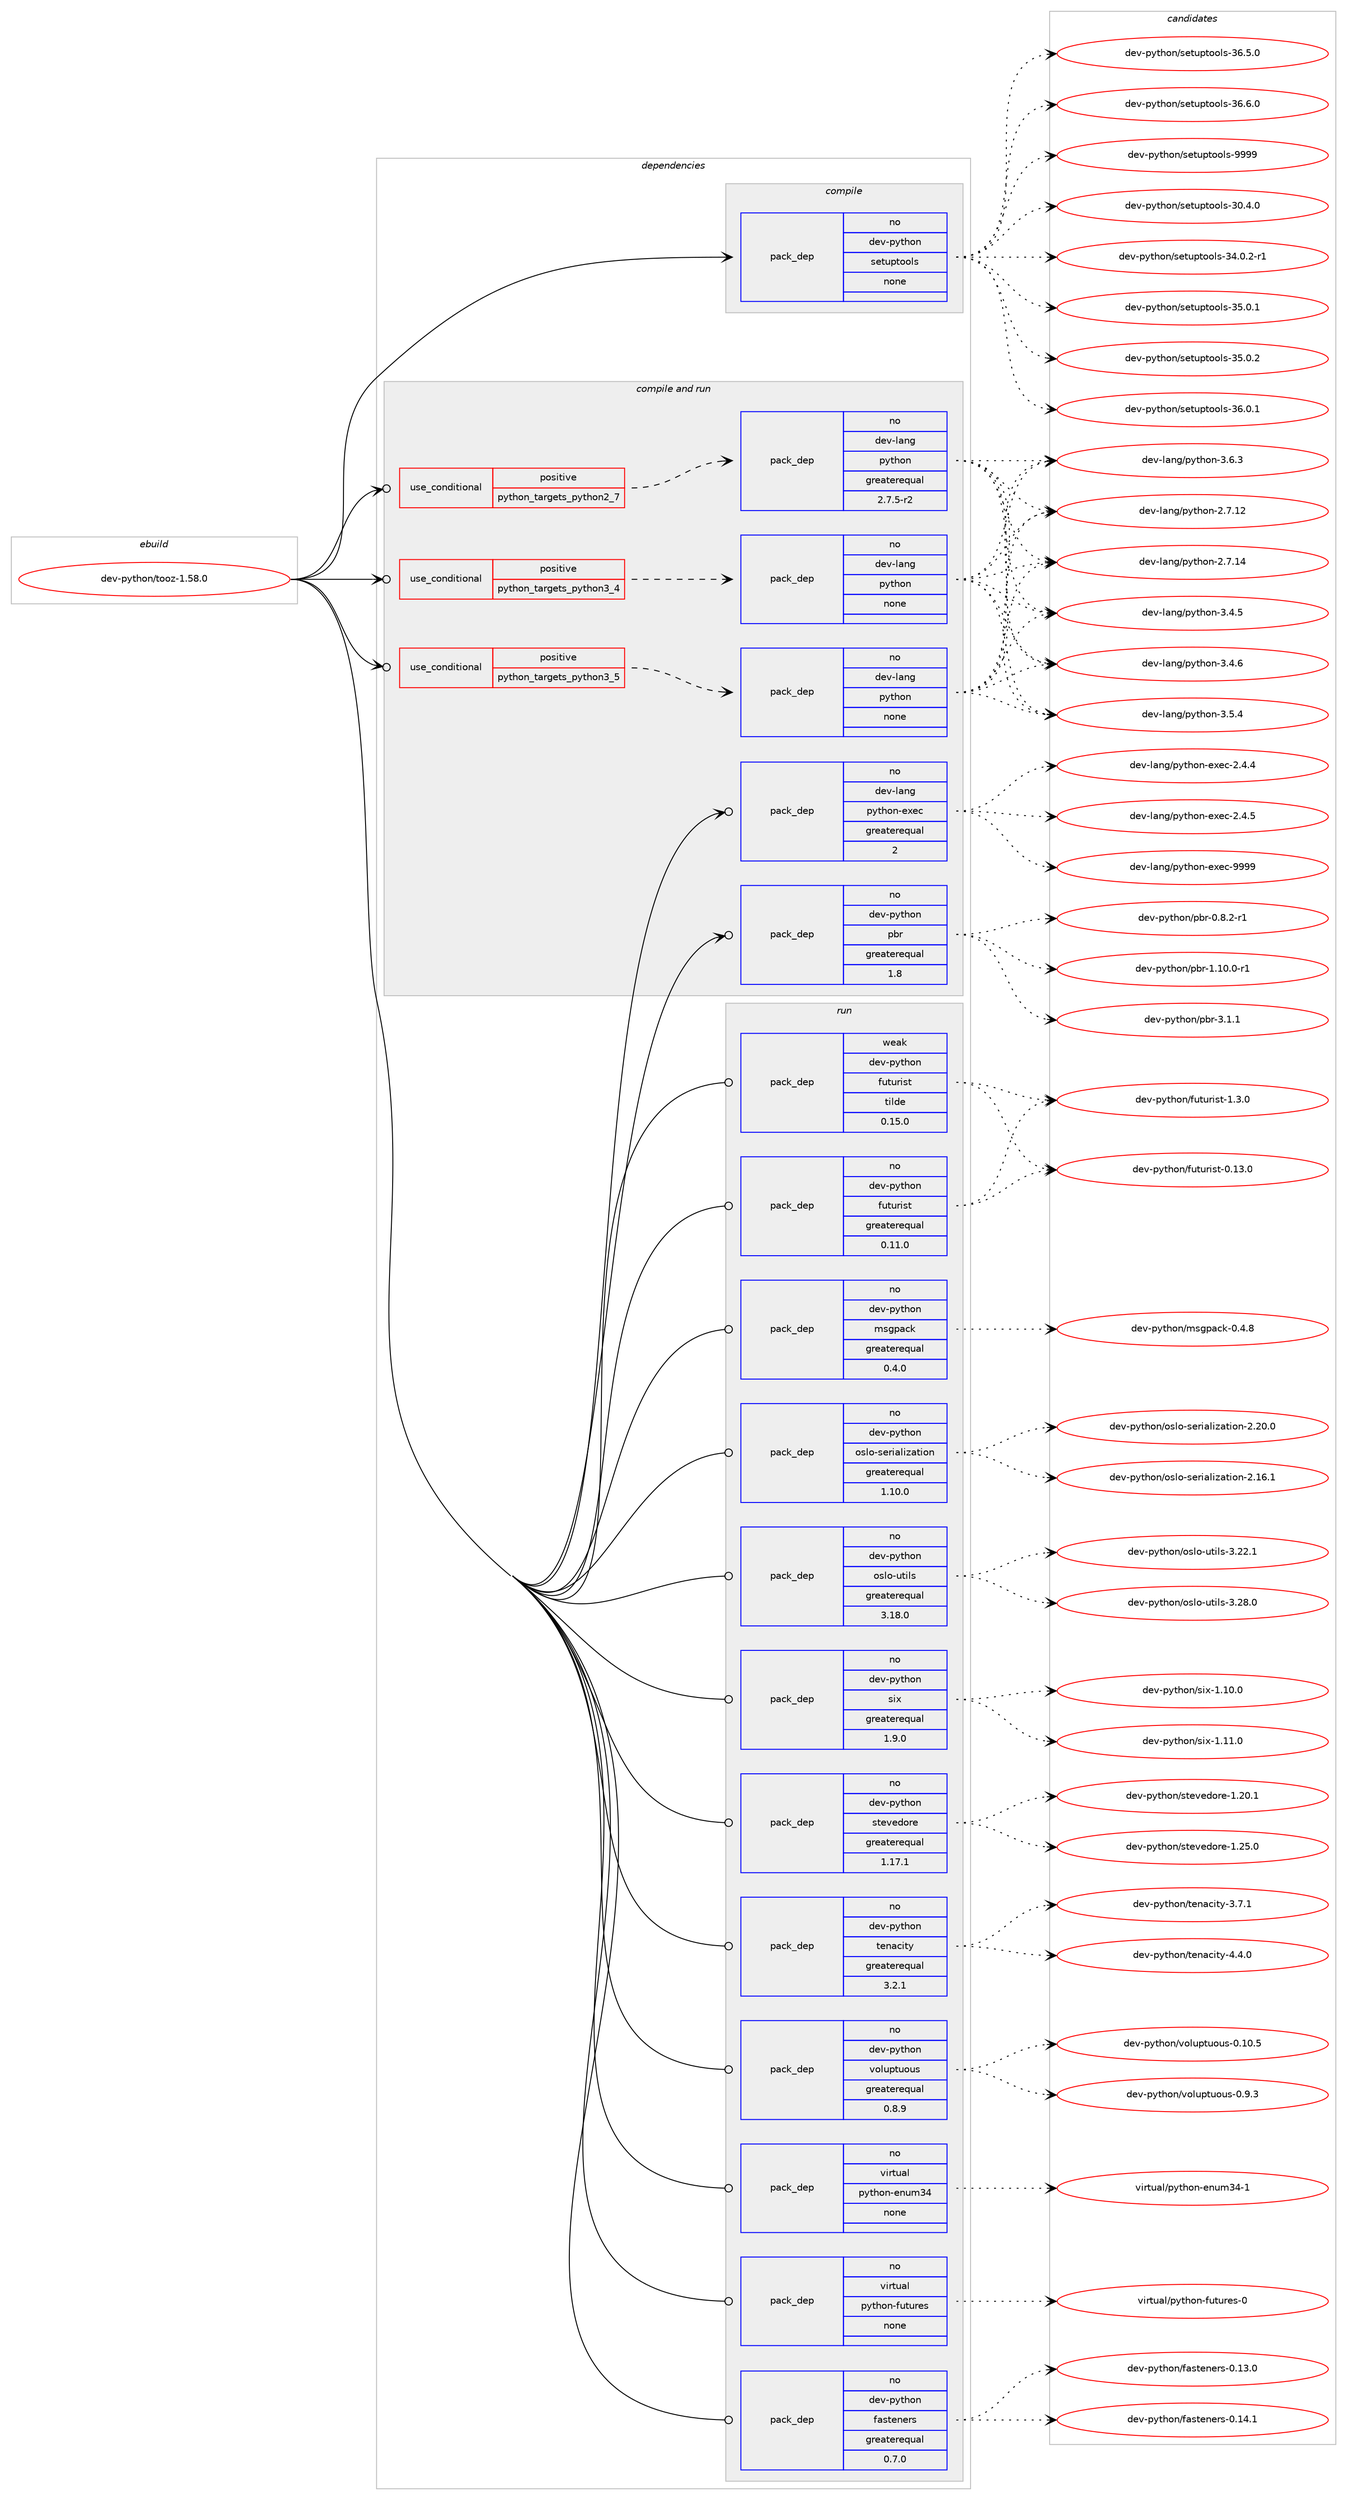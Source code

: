 digraph prolog {

# *************
# Graph options
# *************

newrank=true;
concentrate=true;
compound=true;
graph [rankdir=LR,fontname=Helvetica,fontsize=10,ranksep=1.5];#, ranksep=2.5, nodesep=0.2];
edge  [arrowhead=vee];
node  [fontname=Helvetica,fontsize=10];

# **********
# The ebuild
# **********

subgraph cluster_leftcol {
color=gray;
rank=same;
label=<<i>ebuild</i>>;
id [label="dev-python/tooz-1.58.0", color=red, width=4, href="../dev-python/tooz-1.58.0.svg"];
}

# ****************
# The dependencies
# ****************

subgraph cluster_midcol {
color=gray;
label=<<i>dependencies</i>>;
subgraph cluster_compile {
fillcolor="#eeeeee";
style=filled;
label=<<i>compile</i>>;
subgraph pack144021 {
dependency190817 [label=<<TABLE BORDER="0" CELLBORDER="1" CELLSPACING="0" CELLPADDING="4" WIDTH="220"><TR><TD ROWSPAN="6" CELLPADDING="30">pack_dep</TD></TR><TR><TD WIDTH="110">no</TD></TR><TR><TD>dev-python</TD></TR><TR><TD>setuptools</TD></TR><TR><TD>none</TD></TR><TR><TD></TD></TR></TABLE>>, shape=none, color=blue];
}
id:e -> dependency190817:w [weight=20,style="solid",arrowhead="vee"];
}
subgraph cluster_compileandrun {
fillcolor="#eeeeee";
style=filled;
label=<<i>compile and run</i>>;
subgraph cond42840 {
dependency190818 [label=<<TABLE BORDER="0" CELLBORDER="1" CELLSPACING="0" CELLPADDING="4"><TR><TD ROWSPAN="3" CELLPADDING="10">use_conditional</TD></TR><TR><TD>positive</TD></TR><TR><TD>python_targets_python2_7</TD></TR></TABLE>>, shape=none, color=red];
subgraph pack144022 {
dependency190819 [label=<<TABLE BORDER="0" CELLBORDER="1" CELLSPACING="0" CELLPADDING="4" WIDTH="220"><TR><TD ROWSPAN="6" CELLPADDING="30">pack_dep</TD></TR><TR><TD WIDTH="110">no</TD></TR><TR><TD>dev-lang</TD></TR><TR><TD>python</TD></TR><TR><TD>greaterequal</TD></TR><TR><TD>2.7.5-r2</TD></TR></TABLE>>, shape=none, color=blue];
}
dependency190818:e -> dependency190819:w [weight=20,style="dashed",arrowhead="vee"];
}
id:e -> dependency190818:w [weight=20,style="solid",arrowhead="odotvee"];
subgraph cond42841 {
dependency190820 [label=<<TABLE BORDER="0" CELLBORDER="1" CELLSPACING="0" CELLPADDING="4"><TR><TD ROWSPAN="3" CELLPADDING="10">use_conditional</TD></TR><TR><TD>positive</TD></TR><TR><TD>python_targets_python3_4</TD></TR></TABLE>>, shape=none, color=red];
subgraph pack144023 {
dependency190821 [label=<<TABLE BORDER="0" CELLBORDER="1" CELLSPACING="0" CELLPADDING="4" WIDTH="220"><TR><TD ROWSPAN="6" CELLPADDING="30">pack_dep</TD></TR><TR><TD WIDTH="110">no</TD></TR><TR><TD>dev-lang</TD></TR><TR><TD>python</TD></TR><TR><TD>none</TD></TR><TR><TD></TD></TR></TABLE>>, shape=none, color=blue];
}
dependency190820:e -> dependency190821:w [weight=20,style="dashed",arrowhead="vee"];
}
id:e -> dependency190820:w [weight=20,style="solid",arrowhead="odotvee"];
subgraph cond42842 {
dependency190822 [label=<<TABLE BORDER="0" CELLBORDER="1" CELLSPACING="0" CELLPADDING="4"><TR><TD ROWSPAN="3" CELLPADDING="10">use_conditional</TD></TR><TR><TD>positive</TD></TR><TR><TD>python_targets_python3_5</TD></TR></TABLE>>, shape=none, color=red];
subgraph pack144024 {
dependency190823 [label=<<TABLE BORDER="0" CELLBORDER="1" CELLSPACING="0" CELLPADDING="4" WIDTH="220"><TR><TD ROWSPAN="6" CELLPADDING="30">pack_dep</TD></TR><TR><TD WIDTH="110">no</TD></TR><TR><TD>dev-lang</TD></TR><TR><TD>python</TD></TR><TR><TD>none</TD></TR><TR><TD></TD></TR></TABLE>>, shape=none, color=blue];
}
dependency190822:e -> dependency190823:w [weight=20,style="dashed",arrowhead="vee"];
}
id:e -> dependency190822:w [weight=20,style="solid",arrowhead="odotvee"];
subgraph pack144025 {
dependency190824 [label=<<TABLE BORDER="0" CELLBORDER="1" CELLSPACING="0" CELLPADDING="4" WIDTH="220"><TR><TD ROWSPAN="6" CELLPADDING="30">pack_dep</TD></TR><TR><TD WIDTH="110">no</TD></TR><TR><TD>dev-lang</TD></TR><TR><TD>python-exec</TD></TR><TR><TD>greaterequal</TD></TR><TR><TD>2</TD></TR></TABLE>>, shape=none, color=blue];
}
id:e -> dependency190824:w [weight=20,style="solid",arrowhead="odotvee"];
subgraph pack144026 {
dependency190825 [label=<<TABLE BORDER="0" CELLBORDER="1" CELLSPACING="0" CELLPADDING="4" WIDTH="220"><TR><TD ROWSPAN="6" CELLPADDING="30">pack_dep</TD></TR><TR><TD WIDTH="110">no</TD></TR><TR><TD>dev-python</TD></TR><TR><TD>pbr</TD></TR><TR><TD>greaterequal</TD></TR><TR><TD>1.8</TD></TR></TABLE>>, shape=none, color=blue];
}
id:e -> dependency190825:w [weight=20,style="solid",arrowhead="odotvee"];
}
subgraph cluster_run {
fillcolor="#eeeeee";
style=filled;
label=<<i>run</i>>;
subgraph pack144027 {
dependency190826 [label=<<TABLE BORDER="0" CELLBORDER="1" CELLSPACING="0" CELLPADDING="4" WIDTH="220"><TR><TD ROWSPAN="6" CELLPADDING="30">pack_dep</TD></TR><TR><TD WIDTH="110">no</TD></TR><TR><TD>dev-python</TD></TR><TR><TD>fasteners</TD></TR><TR><TD>greaterequal</TD></TR><TR><TD>0.7.0</TD></TR></TABLE>>, shape=none, color=blue];
}
id:e -> dependency190826:w [weight=20,style="solid",arrowhead="odot"];
subgraph pack144028 {
dependency190827 [label=<<TABLE BORDER="0" CELLBORDER="1" CELLSPACING="0" CELLPADDING="4" WIDTH="220"><TR><TD ROWSPAN="6" CELLPADDING="30">pack_dep</TD></TR><TR><TD WIDTH="110">no</TD></TR><TR><TD>dev-python</TD></TR><TR><TD>futurist</TD></TR><TR><TD>greaterequal</TD></TR><TR><TD>0.11.0</TD></TR></TABLE>>, shape=none, color=blue];
}
id:e -> dependency190827:w [weight=20,style="solid",arrowhead="odot"];
subgraph pack144029 {
dependency190828 [label=<<TABLE BORDER="0" CELLBORDER="1" CELLSPACING="0" CELLPADDING="4" WIDTH="220"><TR><TD ROWSPAN="6" CELLPADDING="30">pack_dep</TD></TR><TR><TD WIDTH="110">no</TD></TR><TR><TD>dev-python</TD></TR><TR><TD>msgpack</TD></TR><TR><TD>greaterequal</TD></TR><TR><TD>0.4.0</TD></TR></TABLE>>, shape=none, color=blue];
}
id:e -> dependency190828:w [weight=20,style="solid",arrowhead="odot"];
subgraph pack144030 {
dependency190829 [label=<<TABLE BORDER="0" CELLBORDER="1" CELLSPACING="0" CELLPADDING="4" WIDTH="220"><TR><TD ROWSPAN="6" CELLPADDING="30">pack_dep</TD></TR><TR><TD WIDTH="110">no</TD></TR><TR><TD>dev-python</TD></TR><TR><TD>oslo-serialization</TD></TR><TR><TD>greaterequal</TD></TR><TR><TD>1.10.0</TD></TR></TABLE>>, shape=none, color=blue];
}
id:e -> dependency190829:w [weight=20,style="solid",arrowhead="odot"];
subgraph pack144031 {
dependency190830 [label=<<TABLE BORDER="0" CELLBORDER="1" CELLSPACING="0" CELLPADDING="4" WIDTH="220"><TR><TD ROWSPAN="6" CELLPADDING="30">pack_dep</TD></TR><TR><TD WIDTH="110">no</TD></TR><TR><TD>dev-python</TD></TR><TR><TD>oslo-utils</TD></TR><TR><TD>greaterequal</TD></TR><TR><TD>3.18.0</TD></TR></TABLE>>, shape=none, color=blue];
}
id:e -> dependency190830:w [weight=20,style="solid",arrowhead="odot"];
subgraph pack144032 {
dependency190831 [label=<<TABLE BORDER="0" CELLBORDER="1" CELLSPACING="0" CELLPADDING="4" WIDTH="220"><TR><TD ROWSPAN="6" CELLPADDING="30">pack_dep</TD></TR><TR><TD WIDTH="110">no</TD></TR><TR><TD>dev-python</TD></TR><TR><TD>six</TD></TR><TR><TD>greaterequal</TD></TR><TR><TD>1.9.0</TD></TR></TABLE>>, shape=none, color=blue];
}
id:e -> dependency190831:w [weight=20,style="solid",arrowhead="odot"];
subgraph pack144033 {
dependency190832 [label=<<TABLE BORDER="0" CELLBORDER="1" CELLSPACING="0" CELLPADDING="4" WIDTH="220"><TR><TD ROWSPAN="6" CELLPADDING="30">pack_dep</TD></TR><TR><TD WIDTH="110">no</TD></TR><TR><TD>dev-python</TD></TR><TR><TD>stevedore</TD></TR><TR><TD>greaterequal</TD></TR><TR><TD>1.17.1</TD></TR></TABLE>>, shape=none, color=blue];
}
id:e -> dependency190832:w [weight=20,style="solid",arrowhead="odot"];
subgraph pack144034 {
dependency190833 [label=<<TABLE BORDER="0" CELLBORDER="1" CELLSPACING="0" CELLPADDING="4" WIDTH="220"><TR><TD ROWSPAN="6" CELLPADDING="30">pack_dep</TD></TR><TR><TD WIDTH="110">no</TD></TR><TR><TD>dev-python</TD></TR><TR><TD>tenacity</TD></TR><TR><TD>greaterequal</TD></TR><TR><TD>3.2.1</TD></TR></TABLE>>, shape=none, color=blue];
}
id:e -> dependency190833:w [weight=20,style="solid",arrowhead="odot"];
subgraph pack144035 {
dependency190834 [label=<<TABLE BORDER="0" CELLBORDER="1" CELLSPACING="0" CELLPADDING="4" WIDTH="220"><TR><TD ROWSPAN="6" CELLPADDING="30">pack_dep</TD></TR><TR><TD WIDTH="110">no</TD></TR><TR><TD>dev-python</TD></TR><TR><TD>voluptuous</TD></TR><TR><TD>greaterequal</TD></TR><TR><TD>0.8.9</TD></TR></TABLE>>, shape=none, color=blue];
}
id:e -> dependency190834:w [weight=20,style="solid",arrowhead="odot"];
subgraph pack144036 {
dependency190835 [label=<<TABLE BORDER="0" CELLBORDER="1" CELLSPACING="0" CELLPADDING="4" WIDTH="220"><TR><TD ROWSPAN="6" CELLPADDING="30">pack_dep</TD></TR><TR><TD WIDTH="110">no</TD></TR><TR><TD>virtual</TD></TR><TR><TD>python-enum34</TD></TR><TR><TD>none</TD></TR><TR><TD></TD></TR></TABLE>>, shape=none, color=blue];
}
id:e -> dependency190835:w [weight=20,style="solid",arrowhead="odot"];
subgraph pack144037 {
dependency190836 [label=<<TABLE BORDER="0" CELLBORDER="1" CELLSPACING="0" CELLPADDING="4" WIDTH="220"><TR><TD ROWSPAN="6" CELLPADDING="30">pack_dep</TD></TR><TR><TD WIDTH="110">no</TD></TR><TR><TD>virtual</TD></TR><TR><TD>python-futures</TD></TR><TR><TD>none</TD></TR><TR><TD></TD></TR></TABLE>>, shape=none, color=blue];
}
id:e -> dependency190836:w [weight=20,style="solid",arrowhead="odot"];
subgraph pack144038 {
dependency190837 [label=<<TABLE BORDER="0" CELLBORDER="1" CELLSPACING="0" CELLPADDING="4" WIDTH="220"><TR><TD ROWSPAN="6" CELLPADDING="30">pack_dep</TD></TR><TR><TD WIDTH="110">weak</TD></TR><TR><TD>dev-python</TD></TR><TR><TD>futurist</TD></TR><TR><TD>tilde</TD></TR><TR><TD>0.15.0</TD></TR></TABLE>>, shape=none, color=blue];
}
id:e -> dependency190837:w [weight=20,style="solid",arrowhead="odot"];
}
}

# **************
# The candidates
# **************

subgraph cluster_choices {
rank=same;
color=gray;
label=<<i>candidates</i>>;

subgraph choice144021 {
color=black;
nodesep=1;
choice100101118451121211161041111104711510111611711211611111110811545514846524648 [label="dev-python/setuptools-30.4.0", color=red, width=4,href="../dev-python/setuptools-30.4.0.svg"];
choice1001011184511212111610411111047115101116117112116111111108115455152464846504511449 [label="dev-python/setuptools-34.0.2-r1", color=red, width=4,href="../dev-python/setuptools-34.0.2-r1.svg"];
choice100101118451121211161041111104711510111611711211611111110811545515346484649 [label="dev-python/setuptools-35.0.1", color=red, width=4,href="../dev-python/setuptools-35.0.1.svg"];
choice100101118451121211161041111104711510111611711211611111110811545515346484650 [label="dev-python/setuptools-35.0.2", color=red, width=4,href="../dev-python/setuptools-35.0.2.svg"];
choice100101118451121211161041111104711510111611711211611111110811545515446484649 [label="dev-python/setuptools-36.0.1", color=red, width=4,href="../dev-python/setuptools-36.0.1.svg"];
choice100101118451121211161041111104711510111611711211611111110811545515446534648 [label="dev-python/setuptools-36.5.0", color=red, width=4,href="../dev-python/setuptools-36.5.0.svg"];
choice100101118451121211161041111104711510111611711211611111110811545515446544648 [label="dev-python/setuptools-36.6.0", color=red, width=4,href="../dev-python/setuptools-36.6.0.svg"];
choice10010111845112121116104111110471151011161171121161111111081154557575757 [label="dev-python/setuptools-9999", color=red, width=4,href="../dev-python/setuptools-9999.svg"];
dependency190817:e -> choice100101118451121211161041111104711510111611711211611111110811545514846524648:w [style=dotted,weight="100"];
dependency190817:e -> choice1001011184511212111610411111047115101116117112116111111108115455152464846504511449:w [style=dotted,weight="100"];
dependency190817:e -> choice100101118451121211161041111104711510111611711211611111110811545515346484649:w [style=dotted,weight="100"];
dependency190817:e -> choice100101118451121211161041111104711510111611711211611111110811545515346484650:w [style=dotted,weight="100"];
dependency190817:e -> choice100101118451121211161041111104711510111611711211611111110811545515446484649:w [style=dotted,weight="100"];
dependency190817:e -> choice100101118451121211161041111104711510111611711211611111110811545515446534648:w [style=dotted,weight="100"];
dependency190817:e -> choice100101118451121211161041111104711510111611711211611111110811545515446544648:w [style=dotted,weight="100"];
dependency190817:e -> choice10010111845112121116104111110471151011161171121161111111081154557575757:w [style=dotted,weight="100"];
}
subgraph choice144022 {
color=black;
nodesep=1;
choice10010111845108971101034711212111610411111045504655464950 [label="dev-lang/python-2.7.12", color=red, width=4,href="../dev-lang/python-2.7.12.svg"];
choice10010111845108971101034711212111610411111045504655464952 [label="dev-lang/python-2.7.14", color=red, width=4,href="../dev-lang/python-2.7.14.svg"];
choice100101118451089711010347112121116104111110455146524653 [label="dev-lang/python-3.4.5", color=red, width=4,href="../dev-lang/python-3.4.5.svg"];
choice100101118451089711010347112121116104111110455146524654 [label="dev-lang/python-3.4.6", color=red, width=4,href="../dev-lang/python-3.4.6.svg"];
choice100101118451089711010347112121116104111110455146534652 [label="dev-lang/python-3.5.4", color=red, width=4,href="../dev-lang/python-3.5.4.svg"];
choice100101118451089711010347112121116104111110455146544651 [label="dev-lang/python-3.6.3", color=red, width=4,href="../dev-lang/python-3.6.3.svg"];
dependency190819:e -> choice10010111845108971101034711212111610411111045504655464950:w [style=dotted,weight="100"];
dependency190819:e -> choice10010111845108971101034711212111610411111045504655464952:w [style=dotted,weight="100"];
dependency190819:e -> choice100101118451089711010347112121116104111110455146524653:w [style=dotted,weight="100"];
dependency190819:e -> choice100101118451089711010347112121116104111110455146524654:w [style=dotted,weight="100"];
dependency190819:e -> choice100101118451089711010347112121116104111110455146534652:w [style=dotted,weight="100"];
dependency190819:e -> choice100101118451089711010347112121116104111110455146544651:w [style=dotted,weight="100"];
}
subgraph choice144023 {
color=black;
nodesep=1;
choice10010111845108971101034711212111610411111045504655464950 [label="dev-lang/python-2.7.12", color=red, width=4,href="../dev-lang/python-2.7.12.svg"];
choice10010111845108971101034711212111610411111045504655464952 [label="dev-lang/python-2.7.14", color=red, width=4,href="../dev-lang/python-2.7.14.svg"];
choice100101118451089711010347112121116104111110455146524653 [label="dev-lang/python-3.4.5", color=red, width=4,href="../dev-lang/python-3.4.5.svg"];
choice100101118451089711010347112121116104111110455146524654 [label="dev-lang/python-3.4.6", color=red, width=4,href="../dev-lang/python-3.4.6.svg"];
choice100101118451089711010347112121116104111110455146534652 [label="dev-lang/python-3.5.4", color=red, width=4,href="../dev-lang/python-3.5.4.svg"];
choice100101118451089711010347112121116104111110455146544651 [label="dev-lang/python-3.6.3", color=red, width=4,href="../dev-lang/python-3.6.3.svg"];
dependency190821:e -> choice10010111845108971101034711212111610411111045504655464950:w [style=dotted,weight="100"];
dependency190821:e -> choice10010111845108971101034711212111610411111045504655464952:w [style=dotted,weight="100"];
dependency190821:e -> choice100101118451089711010347112121116104111110455146524653:w [style=dotted,weight="100"];
dependency190821:e -> choice100101118451089711010347112121116104111110455146524654:w [style=dotted,weight="100"];
dependency190821:e -> choice100101118451089711010347112121116104111110455146534652:w [style=dotted,weight="100"];
dependency190821:e -> choice100101118451089711010347112121116104111110455146544651:w [style=dotted,weight="100"];
}
subgraph choice144024 {
color=black;
nodesep=1;
choice10010111845108971101034711212111610411111045504655464950 [label="dev-lang/python-2.7.12", color=red, width=4,href="../dev-lang/python-2.7.12.svg"];
choice10010111845108971101034711212111610411111045504655464952 [label="dev-lang/python-2.7.14", color=red, width=4,href="../dev-lang/python-2.7.14.svg"];
choice100101118451089711010347112121116104111110455146524653 [label="dev-lang/python-3.4.5", color=red, width=4,href="../dev-lang/python-3.4.5.svg"];
choice100101118451089711010347112121116104111110455146524654 [label="dev-lang/python-3.4.6", color=red, width=4,href="../dev-lang/python-3.4.6.svg"];
choice100101118451089711010347112121116104111110455146534652 [label="dev-lang/python-3.5.4", color=red, width=4,href="../dev-lang/python-3.5.4.svg"];
choice100101118451089711010347112121116104111110455146544651 [label="dev-lang/python-3.6.3", color=red, width=4,href="../dev-lang/python-3.6.3.svg"];
dependency190823:e -> choice10010111845108971101034711212111610411111045504655464950:w [style=dotted,weight="100"];
dependency190823:e -> choice10010111845108971101034711212111610411111045504655464952:w [style=dotted,weight="100"];
dependency190823:e -> choice100101118451089711010347112121116104111110455146524653:w [style=dotted,weight="100"];
dependency190823:e -> choice100101118451089711010347112121116104111110455146524654:w [style=dotted,weight="100"];
dependency190823:e -> choice100101118451089711010347112121116104111110455146534652:w [style=dotted,weight="100"];
dependency190823:e -> choice100101118451089711010347112121116104111110455146544651:w [style=dotted,weight="100"];
}
subgraph choice144025 {
color=black;
nodesep=1;
choice1001011184510897110103471121211161041111104510112010199455046524652 [label="dev-lang/python-exec-2.4.4", color=red, width=4,href="../dev-lang/python-exec-2.4.4.svg"];
choice1001011184510897110103471121211161041111104510112010199455046524653 [label="dev-lang/python-exec-2.4.5", color=red, width=4,href="../dev-lang/python-exec-2.4.5.svg"];
choice10010111845108971101034711212111610411111045101120101994557575757 [label="dev-lang/python-exec-9999", color=red, width=4,href="../dev-lang/python-exec-9999.svg"];
dependency190824:e -> choice1001011184510897110103471121211161041111104510112010199455046524652:w [style=dotted,weight="100"];
dependency190824:e -> choice1001011184510897110103471121211161041111104510112010199455046524653:w [style=dotted,weight="100"];
dependency190824:e -> choice10010111845108971101034711212111610411111045101120101994557575757:w [style=dotted,weight="100"];
}
subgraph choice144026 {
color=black;
nodesep=1;
choice1001011184511212111610411111047112981144548465646504511449 [label="dev-python/pbr-0.8.2-r1", color=red, width=4,href="../dev-python/pbr-0.8.2-r1.svg"];
choice100101118451121211161041111104711298114454946494846484511449 [label="dev-python/pbr-1.10.0-r1", color=red, width=4,href="../dev-python/pbr-1.10.0-r1.svg"];
choice100101118451121211161041111104711298114455146494649 [label="dev-python/pbr-3.1.1", color=red, width=4,href="../dev-python/pbr-3.1.1.svg"];
dependency190825:e -> choice1001011184511212111610411111047112981144548465646504511449:w [style=dotted,weight="100"];
dependency190825:e -> choice100101118451121211161041111104711298114454946494846484511449:w [style=dotted,weight="100"];
dependency190825:e -> choice100101118451121211161041111104711298114455146494649:w [style=dotted,weight="100"];
}
subgraph choice144027 {
color=black;
nodesep=1;
choice10010111845112121116104111110471029711511610111010111411545484649514648 [label="dev-python/fasteners-0.13.0", color=red, width=4,href="../dev-python/fasteners-0.13.0.svg"];
choice10010111845112121116104111110471029711511610111010111411545484649524649 [label="dev-python/fasteners-0.14.1", color=red, width=4,href="../dev-python/fasteners-0.14.1.svg"];
dependency190826:e -> choice10010111845112121116104111110471029711511610111010111411545484649514648:w [style=dotted,weight="100"];
dependency190826:e -> choice10010111845112121116104111110471029711511610111010111411545484649524649:w [style=dotted,weight="100"];
}
subgraph choice144028 {
color=black;
nodesep=1;
choice100101118451121211161041111104710211711611711410511511645484649514648 [label="dev-python/futurist-0.13.0", color=red, width=4,href="../dev-python/futurist-0.13.0.svg"];
choice1001011184511212111610411111047102117116117114105115116454946514648 [label="dev-python/futurist-1.3.0", color=red, width=4,href="../dev-python/futurist-1.3.0.svg"];
dependency190827:e -> choice100101118451121211161041111104710211711611711410511511645484649514648:w [style=dotted,weight="100"];
dependency190827:e -> choice1001011184511212111610411111047102117116117114105115116454946514648:w [style=dotted,weight="100"];
}
subgraph choice144029 {
color=black;
nodesep=1;
choice10010111845112121116104111110471091151031129799107454846524656 [label="dev-python/msgpack-0.4.8", color=red, width=4,href="../dev-python/msgpack-0.4.8.svg"];
dependency190828:e -> choice10010111845112121116104111110471091151031129799107454846524656:w [style=dotted,weight="100"];
}
subgraph choice144030 {
color=black;
nodesep=1;
choice100101118451121211161041111104711111510811145115101114105971081051229711610511111045504649544649 [label="dev-python/oslo-serialization-2.16.1", color=red, width=4,href="../dev-python/oslo-serialization-2.16.1.svg"];
choice100101118451121211161041111104711111510811145115101114105971081051229711610511111045504650484648 [label="dev-python/oslo-serialization-2.20.0", color=red, width=4,href="../dev-python/oslo-serialization-2.20.0.svg"];
dependency190829:e -> choice100101118451121211161041111104711111510811145115101114105971081051229711610511111045504649544649:w [style=dotted,weight="100"];
dependency190829:e -> choice100101118451121211161041111104711111510811145115101114105971081051229711610511111045504650484648:w [style=dotted,weight="100"];
}
subgraph choice144031 {
color=black;
nodesep=1;
choice10010111845112121116104111110471111151081114511711610510811545514650504649 [label="dev-python/oslo-utils-3.22.1", color=red, width=4,href="../dev-python/oslo-utils-3.22.1.svg"];
choice10010111845112121116104111110471111151081114511711610510811545514650564648 [label="dev-python/oslo-utils-3.28.0", color=red, width=4,href="../dev-python/oslo-utils-3.28.0.svg"];
dependency190830:e -> choice10010111845112121116104111110471111151081114511711610510811545514650504649:w [style=dotted,weight="100"];
dependency190830:e -> choice10010111845112121116104111110471111151081114511711610510811545514650564648:w [style=dotted,weight="100"];
}
subgraph choice144032 {
color=black;
nodesep=1;
choice100101118451121211161041111104711510512045494649484648 [label="dev-python/six-1.10.0", color=red, width=4,href="../dev-python/six-1.10.0.svg"];
choice100101118451121211161041111104711510512045494649494648 [label="dev-python/six-1.11.0", color=red, width=4,href="../dev-python/six-1.11.0.svg"];
dependency190831:e -> choice100101118451121211161041111104711510512045494649484648:w [style=dotted,weight="100"];
dependency190831:e -> choice100101118451121211161041111104711510512045494649494648:w [style=dotted,weight="100"];
}
subgraph choice144033 {
color=black;
nodesep=1;
choice100101118451121211161041111104711511610111810110011111410145494650484649 [label="dev-python/stevedore-1.20.1", color=red, width=4,href="../dev-python/stevedore-1.20.1.svg"];
choice100101118451121211161041111104711511610111810110011111410145494650534648 [label="dev-python/stevedore-1.25.0", color=red, width=4,href="../dev-python/stevedore-1.25.0.svg"];
dependency190832:e -> choice100101118451121211161041111104711511610111810110011111410145494650484649:w [style=dotted,weight="100"];
dependency190832:e -> choice100101118451121211161041111104711511610111810110011111410145494650534648:w [style=dotted,weight="100"];
}
subgraph choice144034 {
color=black;
nodesep=1;
choice10010111845112121116104111110471161011109799105116121455146554649 [label="dev-python/tenacity-3.7.1", color=red, width=4,href="../dev-python/tenacity-3.7.1.svg"];
choice10010111845112121116104111110471161011109799105116121455246524648 [label="dev-python/tenacity-4.4.0", color=red, width=4,href="../dev-python/tenacity-4.4.0.svg"];
dependency190833:e -> choice10010111845112121116104111110471161011109799105116121455146554649:w [style=dotted,weight="100"];
dependency190833:e -> choice10010111845112121116104111110471161011109799105116121455246524648:w [style=dotted,weight="100"];
}
subgraph choice144035 {
color=black;
nodesep=1;
choice100101118451121211161041111104711811110811711211611711111711545484649484653 [label="dev-python/voluptuous-0.10.5", color=red, width=4,href="../dev-python/voluptuous-0.10.5.svg"];
choice1001011184511212111610411111047118111108117112116117111117115454846574651 [label="dev-python/voluptuous-0.9.3", color=red, width=4,href="../dev-python/voluptuous-0.9.3.svg"];
dependency190834:e -> choice100101118451121211161041111104711811110811711211611711111711545484649484653:w [style=dotted,weight="100"];
dependency190834:e -> choice1001011184511212111610411111047118111108117112116117111117115454846574651:w [style=dotted,weight="100"];
}
subgraph choice144036 {
color=black;
nodesep=1;
choice11810511411611797108471121211161041111104510111011710951524549 [label="virtual/python-enum34-1", color=red, width=4,href="../virtual/python-enum34-1.svg"];
dependency190835:e -> choice11810511411611797108471121211161041111104510111011710951524549:w [style=dotted,weight="100"];
}
subgraph choice144037 {
color=black;
nodesep=1;
choice1181051141161179710847112121116104111110451021171161171141011154548 [label="virtual/python-futures-0", color=red, width=4,href="../virtual/python-futures-0.svg"];
dependency190836:e -> choice1181051141161179710847112121116104111110451021171161171141011154548:w [style=dotted,weight="100"];
}
subgraph choice144038 {
color=black;
nodesep=1;
choice100101118451121211161041111104710211711611711410511511645484649514648 [label="dev-python/futurist-0.13.0", color=red, width=4,href="../dev-python/futurist-0.13.0.svg"];
choice1001011184511212111610411111047102117116117114105115116454946514648 [label="dev-python/futurist-1.3.0", color=red, width=4,href="../dev-python/futurist-1.3.0.svg"];
dependency190837:e -> choice100101118451121211161041111104710211711611711410511511645484649514648:w [style=dotted,weight="100"];
dependency190837:e -> choice1001011184511212111610411111047102117116117114105115116454946514648:w [style=dotted,weight="100"];
}
}

}
